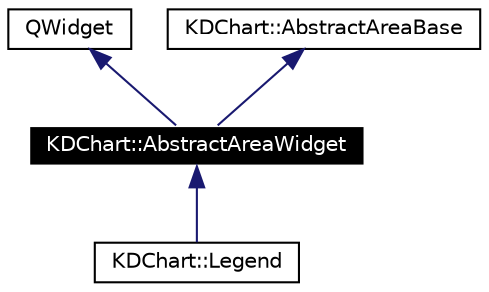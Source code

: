 digraph G
{
  edge [fontname="Helvetica",fontsize=10,labelfontname="Helvetica",labelfontsize=10];
  node [fontname="Helvetica",fontsize=10,shape=record];
  Node121 [label="KDChart::AbstractAreaWidget",height=0.2,width=0.4,color="white", fillcolor="black", style="filled" fontcolor="white"];
  Node122 -> Node121 [dir=back,color="midnightblue",fontsize=10,style="solid",fontname="Helvetica"];
  Node122 [label="QWidget",height=0.2,width=0.4,color="black",URL="$class_q_widget.html"];
  Node123 -> Node121 [dir=back,color="midnightblue",fontsize=10,style="solid",fontname="Helvetica"];
  Node123 [label="KDChart::AbstractAreaBase",height=0.2,width=0.4,color="black",URL="$class_k_d_chart_1_1_abstract_area_base.html"];
  Node121 -> Node124 [dir=back,color="midnightblue",fontsize=10,style="solid",fontname="Helvetica"];
  Node124 [label="KDChart::Legend",height=0.2,width=0.4,color="black",URL="$class_k_d_chart_1_1_legend.html"];
}
